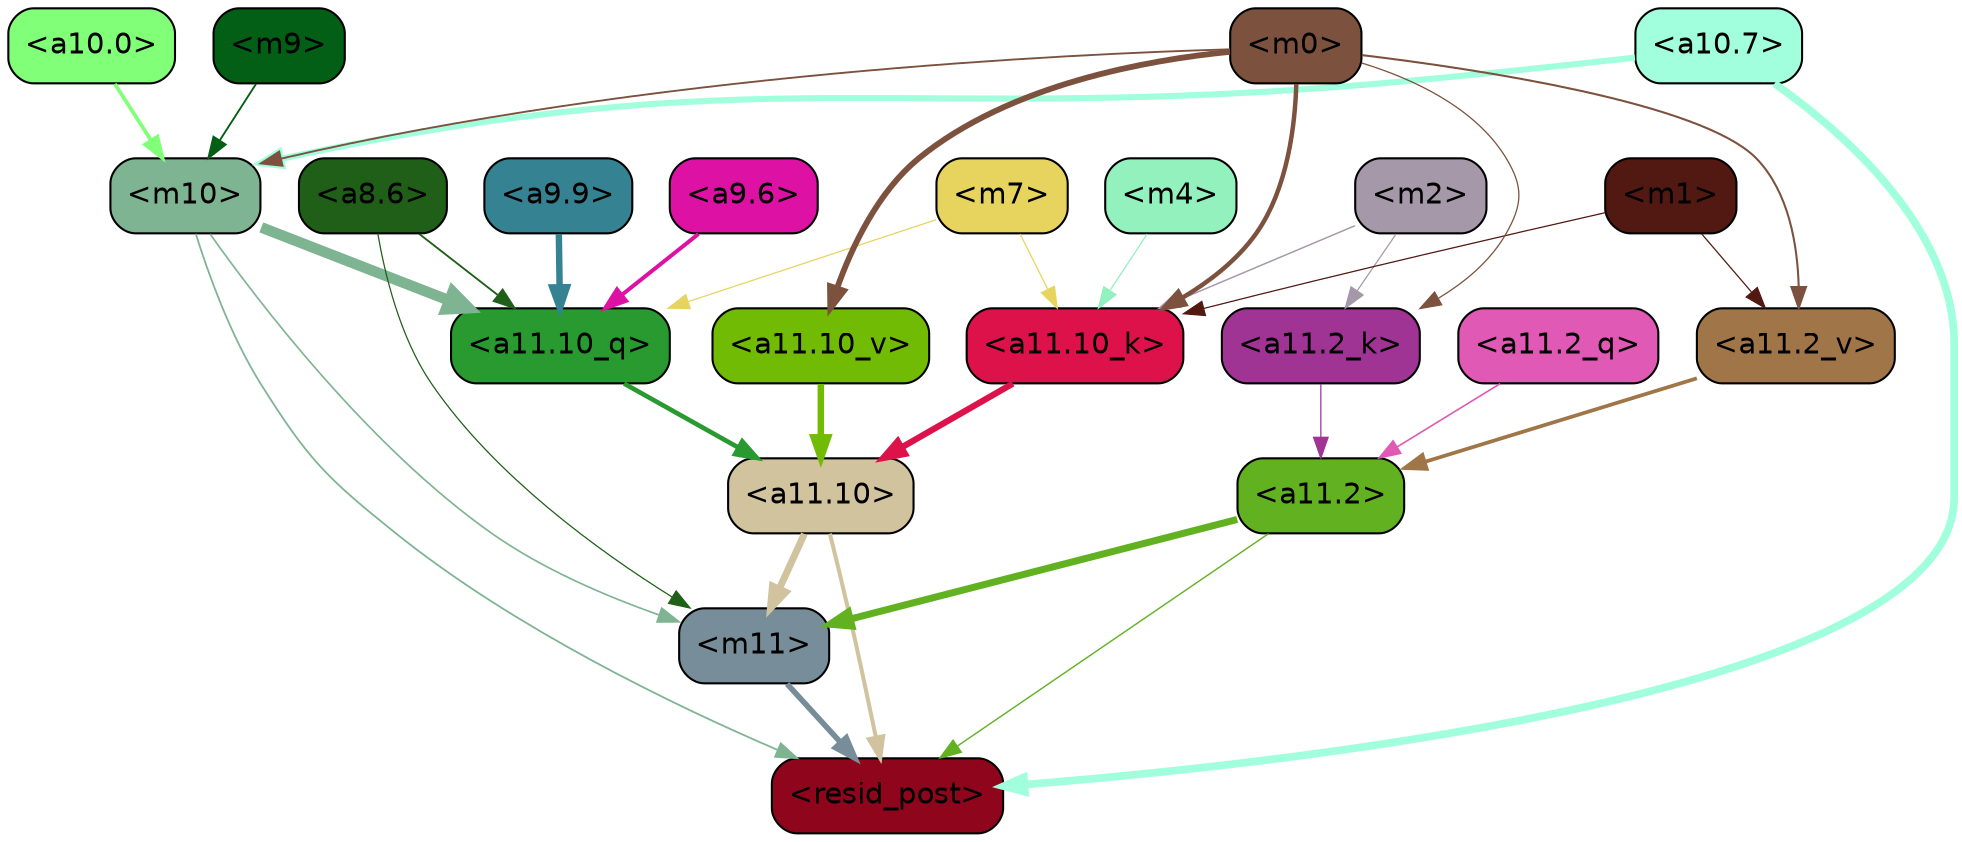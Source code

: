 strict digraph "" {
	graph [bgcolor=transparent,
		layout=dot,
		overlap=false,
		splines=true
	];
	"<m11>"	[color=black,
		fillcolor="#778e9a",
		fontname=Helvetica,
		shape=box,
		style="filled, rounded"];
	"<resid_post>"	[color=black,
		fillcolor="#8e051c",
		fontname=Helvetica,
		shape=box,
		style="filled, rounded"];
	"<m11>" -> "<resid_post>"	[color="#778e9a",
		penwidth=2.702841281890869];
	"<a11.10>"	[color=black,
		fillcolor="#d0c39e",
		fontname=Helvetica,
		shape=box,
		style="filled, rounded"];
	"<a11.10>" -> "<m11>"	[color="#d0c39e",
		penwidth=3.3565988540649414];
	"<a11.10>" -> "<resid_post>"	[color="#d0c39e",
		penwidth=1.9347846508026123];
	"<a11.2>"	[color=black,
		fillcolor="#61b121",
		fontname=Helvetica,
		shape=box,
		style="filled, rounded"];
	"<a11.2>" -> "<m11>"	[color="#61b121",
		penwidth=3.357710838317871];
	"<a11.2>" -> "<resid_post>"	[color="#61b121",
		penwidth=0.6756799221038818];
	"<m10>"	[color=black,
		fillcolor="#7eb491",
		fontname=Helvetica,
		shape=box,
		style="filled, rounded"];
	"<m10>" -> "<m11>"	[color="#7eb491",
		penwidth=0.7995781898498535];
	"<m10>" -> "<resid_post>"	[color="#7eb491",
		penwidth=0.84842848777771];
	"<a11.10_q>"	[color=black,
		fillcolor="#299a30",
		fontname=Helvetica,
		shape=box,
		style="filled, rounded"];
	"<m10>" -> "<a11.10_q>"	[color="#7eb491",
		penwidth=5.131217956542969];
	"<a10.7>"	[color=black,
		fillcolor="#a1ffde",
		fontname=Helvetica,
		shape=box,
		style="filled, rounded"];
	"<a10.7>" -> "<resid_post>"	[color="#a1ffde",
		penwidth=3.701959013938904];
	"<a10.7>" -> "<m10>"	[color="#a1ffde",
		penwidth=2.9233598709106445];
	"<a8.6>"	[color=black,
		fillcolor="#1f5f17",
		fontname=Helvetica,
		shape=box,
		style="filled, rounded"];
	"<a8.6>" -> "<m11>"	[color="#1f5f17",
		penwidth=0.6];
	"<a8.6>" -> "<a11.10_q>"	[color="#1f5f17",
		penwidth=0.8920164108276367];
	"<a11.10_q>" -> "<a11.10>"	[color="#299a30",
		penwidth=2.230653762817383];
	"<a11.2_q>"	[color=black,
		fillcolor="#df59b5",
		fontname=Helvetica,
		shape=box,
		style="filled, rounded"];
	"<a11.2_q>" -> "<a11.2>"	[color="#df59b5",
		penwidth=0.7805061340332031];
	"<a11.10_k>"	[color=black,
		fillcolor="#de124a",
		fontname=Helvetica,
		shape=box,
		style="filled, rounded"];
	"<a11.10_k>" -> "<a11.10>"	[color="#de124a",
		penwidth=3.010073661804199];
	"<a11.2_k>"	[color=black,
		fillcolor="#a03495",
		fontname=Helvetica,
		shape=box,
		style="filled, rounded"];
	"<a11.2_k>" -> "<a11.2>"	[color="#a03495",
		penwidth=0.6];
	"<a11.10_v>"	[color=black,
		fillcolor="#72bb04",
		fontname=Helvetica,
		shape=box,
		style="filled, rounded"];
	"<a11.10_v>" -> "<a11.10>"	[color="#72bb04",
		penwidth=3.0961761474609375];
	"<a11.2_v>"	[color=black,
		fillcolor="#a07648",
		fontname=Helvetica,
		shape=box,
		style="filled, rounded"];
	"<a11.2_v>" -> "<a11.2>"	[color="#a07648",
		penwidth=1.7951231002807617];
	"<a9.9>"	[color=black,
		fillcolor="#348292",
		fontname=Helvetica,
		shape=box,
		style="filled, rounded"];
	"<a9.9>" -> "<a11.10_q>"	[color="#348292",
		penwidth=3.086172103881836];
	"<a9.6>"	[color=black,
		fillcolor="#dd12a4",
		fontname=Helvetica,
		shape=box,
		style="filled, rounded"];
	"<a9.6>" -> "<a11.10_q>"	[color="#dd12a4",
		penwidth=1.9188203811645508];
	"<m7>"	[color=black,
		fillcolor="#e7d45f",
		fontname=Helvetica,
		shape=box,
		style="filled, rounded"];
	"<m7>" -> "<a11.10_q>"	[color="#e7d45f",
		penwidth=0.6];
	"<m7>" -> "<a11.10_k>"	[color="#e7d45f",
		penwidth=0.6];
	"<m4>"	[color=black,
		fillcolor="#93f1bd",
		fontname=Helvetica,
		shape=box,
		style="filled, rounded"];
	"<m4>" -> "<a11.10_k>"	[color="#93f1bd",
		penwidth=0.6];
	"<m2>"	[color=black,
		fillcolor="#a598a8",
		fontname=Helvetica,
		shape=box,
		style="filled, rounded"];
	"<m2>" -> "<a11.10_k>"	[color="#a598a8",
		penwidth=0.7053709030151367];
	"<m2>" -> "<a11.2_k>"	[color="#a598a8",
		penwidth=0.6];
	"<m1>"	[color=black,
		fillcolor="#511912",
		fontname=Helvetica,
		shape=box,
		style="filled, rounded"];
	"<m1>" -> "<a11.10_k>"	[color="#511912",
		penwidth=0.6];
	"<m1>" -> "<a11.2_v>"	[color="#511912",
		penwidth=0.6];
	"<m0>"	[color=black,
		fillcolor="#7c523e",
		fontname=Helvetica,
		shape=box,
		style="filled, rounded"];
	"<m0>" -> "<m10>"	[color="#7c523e",
		penwidth=0.9029474258422852];
	"<m0>" -> "<a11.10_k>"	[color="#7c523e",
		penwidth=2.144052505493164];
	"<m0>" -> "<a11.2_k>"	[color="#7c523e",
		penwidth=0.6134786605834961];
	"<m0>" -> "<a11.10_v>"	[color="#7c523e",
		penwidth=2.813839912414551];
	"<m0>" -> "<a11.2_v>"	[color="#7c523e",
		penwidth=0.9900531768798828];
	"<a10.0>"	[color=black,
		fillcolor="#82ff79",
		fontname=Helvetica,
		shape=box,
		style="filled, rounded"];
	"<a10.0>" -> "<m10>"	[color="#82ff79",
		penwidth=1.7953290939331055];
	"<m9>"	[color=black,
		fillcolor="#025f15",
		fontname=Helvetica,
		shape=box,
		style="filled, rounded"];
	"<m9>" -> "<m10>"	[color="#025f15",
		penwidth=0.8976783752441406];
}

